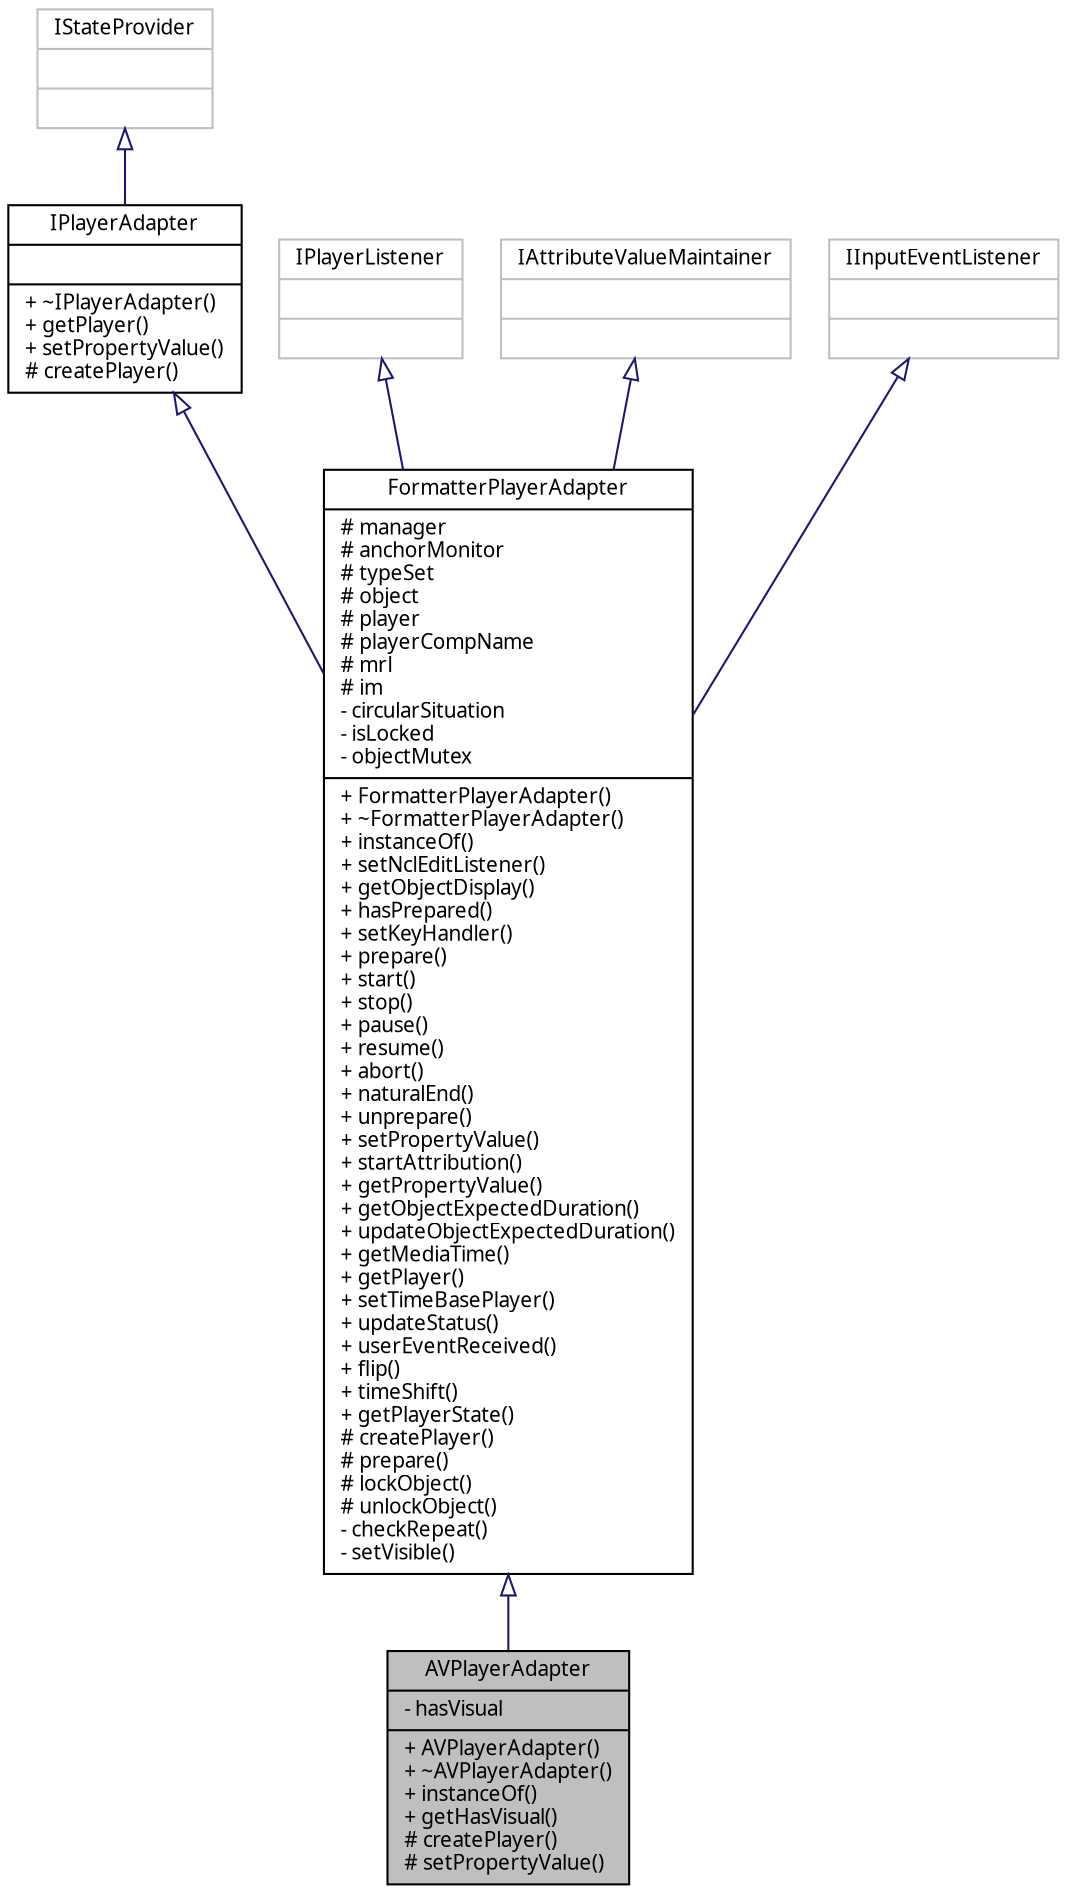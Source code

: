digraph G
{
  edge [fontname="FreeSans.ttf",fontsize=10,labelfontname="FreeSans.ttf",labelfontsize=10];
  node [fontname="FreeSans.ttf",fontsize=10,shape=record];
  Node1 [label="{AVPlayerAdapter\n|- hasVisual\l|+ AVPlayerAdapter()\l+ ~AVPlayerAdapter()\l+ instanceOf()\l+ getHasVisual()\l# createPlayer()\l# setPropertyValue()\l}",height=0.2,width=0.4,color="black", fillcolor="grey75", style="filled" fontcolor="black"];
  Node2 -> Node1 [dir=back,color="midnightblue",fontsize=10,style="solid",arrowtail="empty"];
  Node2 [label="{FormatterPlayerAdapter\n|# manager\l# anchorMonitor\l# typeSet\l# object\l# player\l# playerCompName\l# mrl\l# im\l- circularSituation\l- isLocked\l- objectMutex\l|+ FormatterPlayerAdapter()\l+ ~FormatterPlayerAdapter()\l+ instanceOf()\l+ setNclEditListener()\l+ getObjectDisplay()\l+ hasPrepared()\l+ setKeyHandler()\l+ prepare()\l+ start()\l+ stop()\l+ pause()\l+ resume()\l+ abort()\l+ naturalEnd()\l+ unprepare()\l+ setPropertyValue()\l+ startAttribution()\l+ getPropertyValue()\l+ getObjectExpectedDuration()\l+ updateObjectExpectedDuration()\l+ getMediaTime()\l+ getPlayer()\l+ setTimeBasePlayer()\l+ updateStatus()\l+ userEventReceived()\l+ flip()\l+ timeShift()\l+ getPlayerState()\l# createPlayer()\l# prepare()\l# lockObject()\l# unlockObject()\l- checkRepeat()\l- setVisible()\l}",height=0.2,width=0.4,color="black", fillcolor="white", style="filled",URL="$classbr_1_1pucrio_1_1telemidia_1_1ginga_1_1ncl_1_1adapters_1_1FormatterPlayerAdapter.html"];
  Node3 -> Node2 [dir=back,color="midnightblue",fontsize=10,style="solid",arrowtail="empty"];
  Node3 [label="{IPlayerAdapter\n||+ ~IPlayerAdapter()\l+ getPlayer()\l+ setPropertyValue()\l# createPlayer()\l}",height=0.2,width=0.4,color="black", fillcolor="white", style="filled",URL="$classbr_1_1pucrio_1_1telemidia_1_1ginga_1_1ncl_1_1adapters_1_1IPlayerAdapter.html"];
  Node4 -> Node3 [dir=back,color="midnightblue",fontsize=10,style="solid",arrowtail="empty"];
  Node4 [label="{IStateProvider\n||}",height=0.2,width=0.4,color="grey75", fillcolor="white", style="filled"];
  Node5 -> Node2 [dir=back,color="midnightblue",fontsize=10,style="solid",arrowtail="empty"];
  Node5 [label="{IPlayerListener\n||}",height=0.2,width=0.4,color="grey75", fillcolor="white", style="filled"];
  Node6 -> Node2 [dir=back,color="midnightblue",fontsize=10,style="solid",arrowtail="empty"];
  Node6 [label="{IAttributeValueMaintainer\n||}",height=0.2,width=0.4,color="grey75", fillcolor="white", style="filled"];
  Node7 -> Node2 [dir=back,color="midnightblue",fontsize=10,style="solid",arrowtail="empty"];
  Node7 [label="{IInputEventListener\n||}",height=0.2,width=0.4,color="grey75", fillcolor="white", style="filled"];
}
